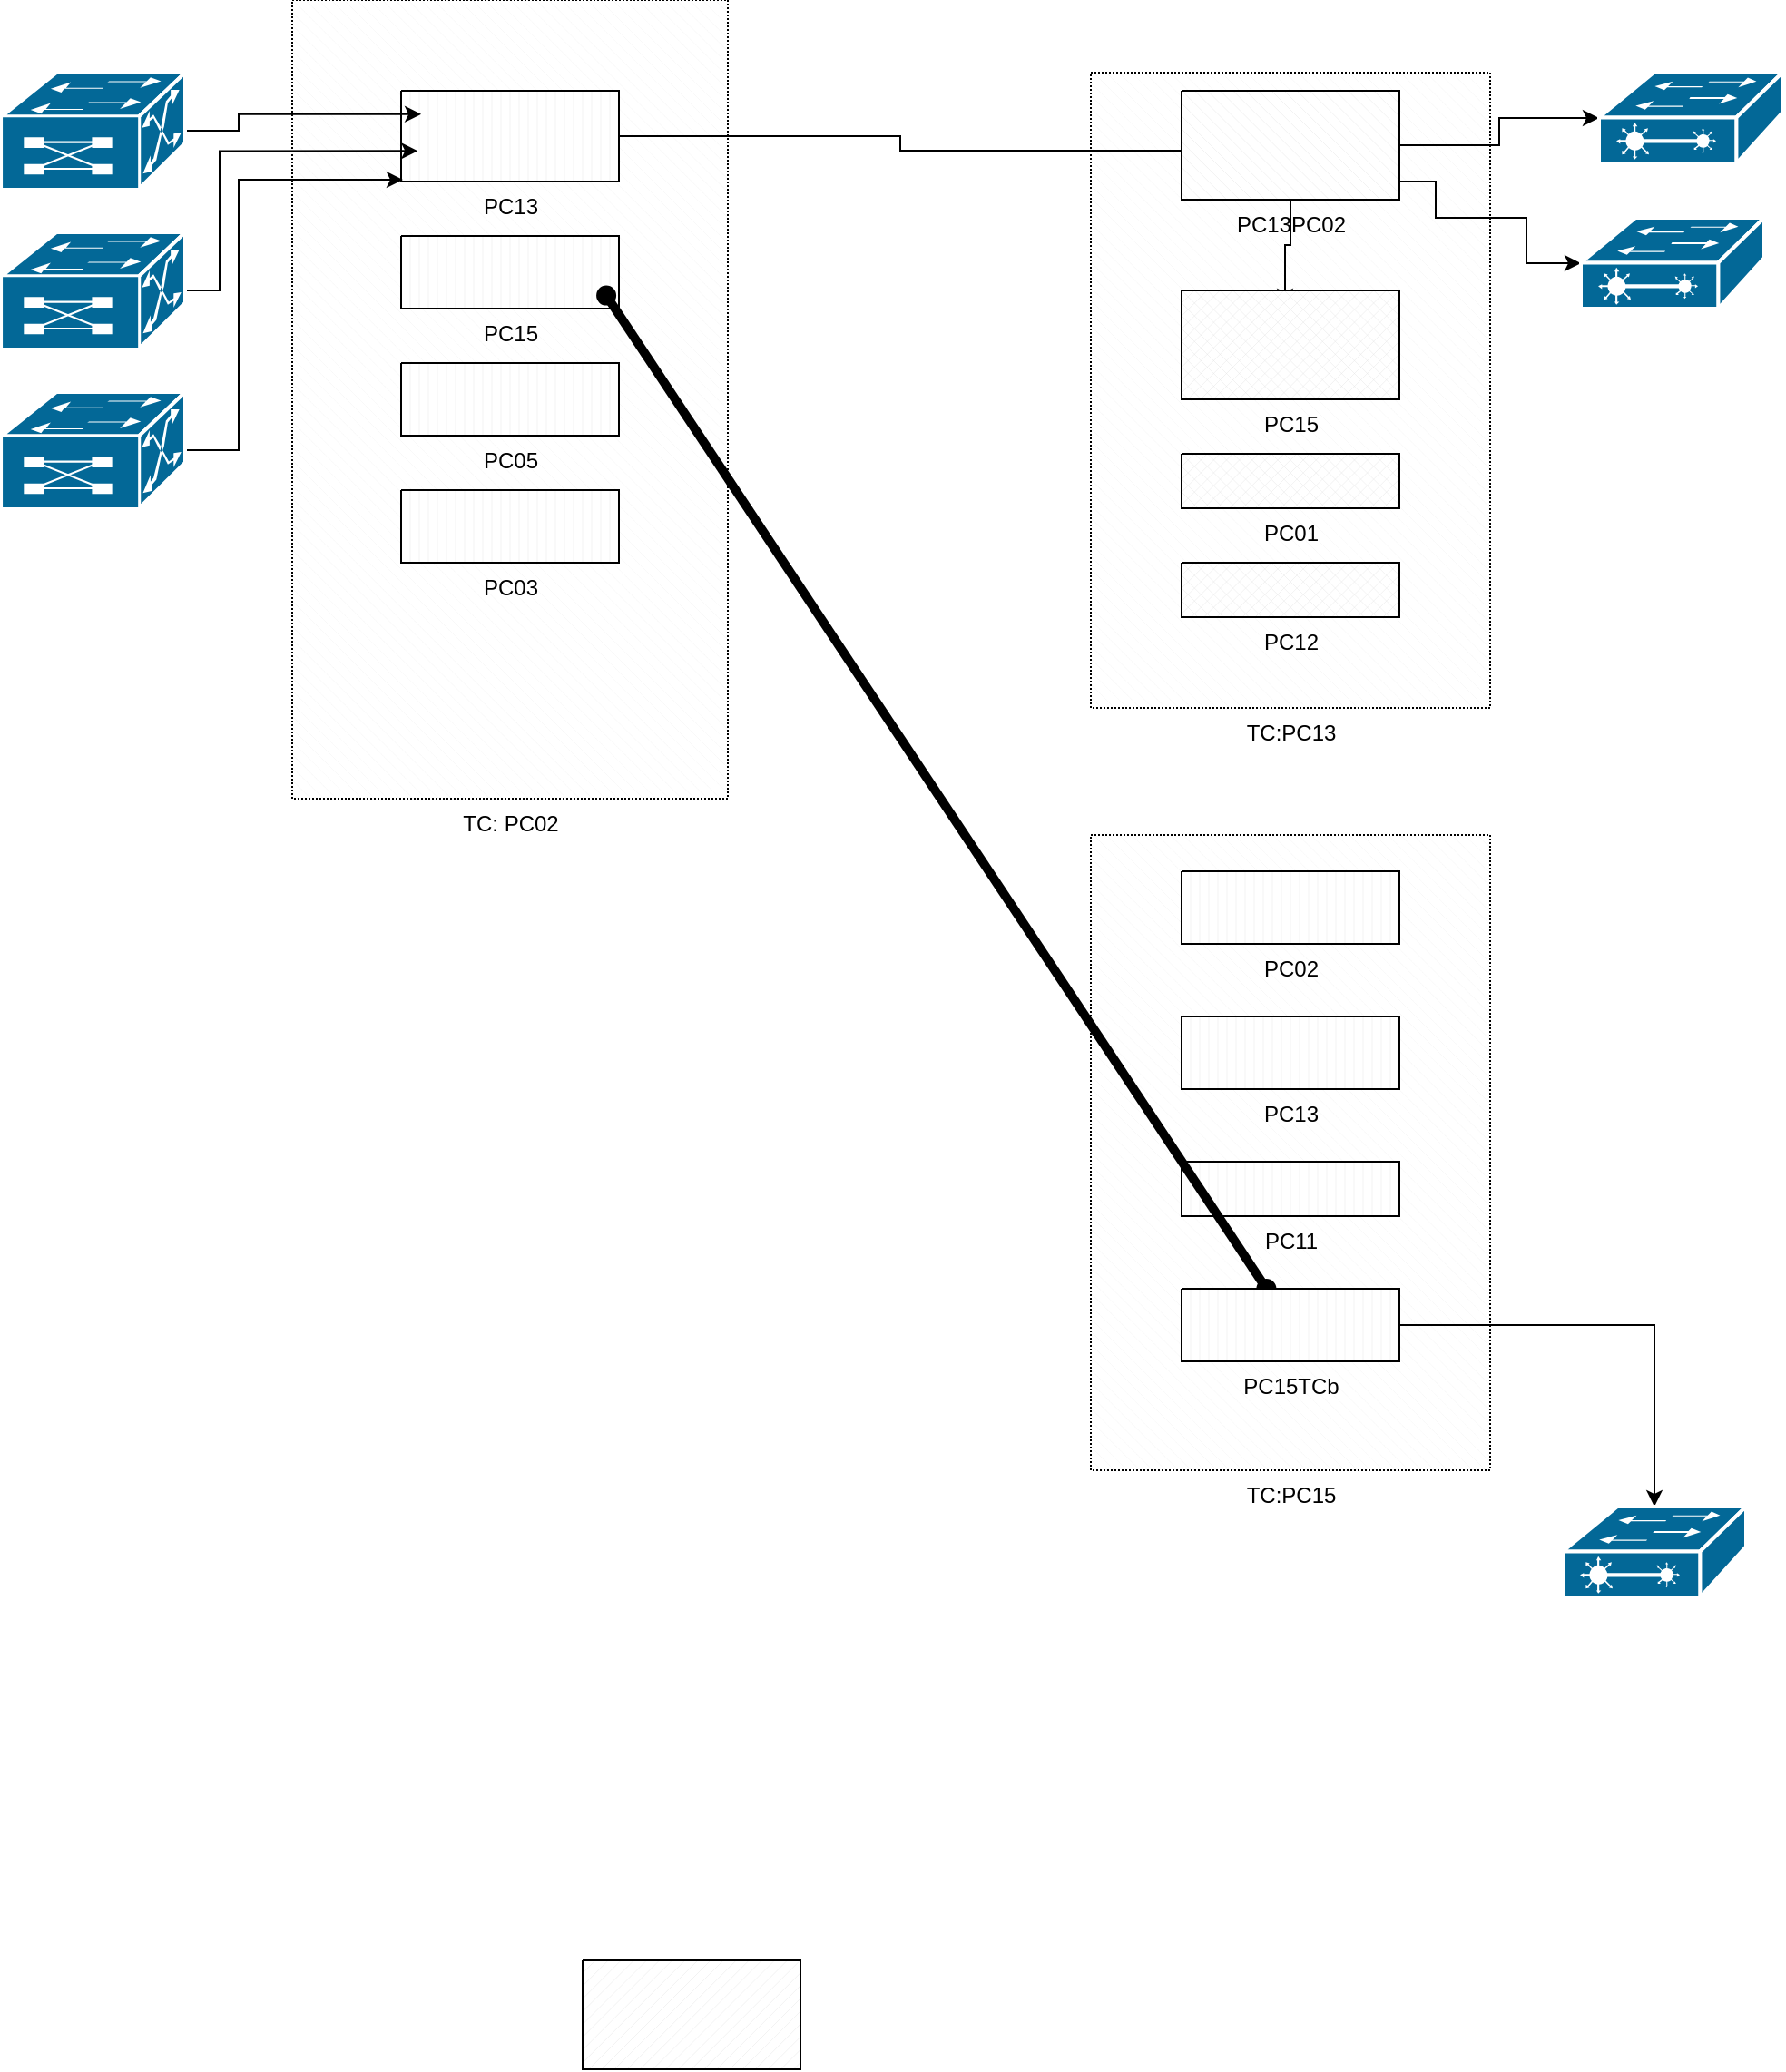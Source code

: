 <mxfile version="14.1.2" type="github"><diagram id="m6EBxNU7Jf6BSMx-fki8" name="Page-1"><mxGraphModel dx="2260" dy="757" grid="1" gridSize="10" guides="1" tooltips="1" connect="1" arrows="1" fold="1" page="1" pageScale="1" pageWidth="850" pageHeight="1100" math="0" shadow="0"><root><mxCell id="0"/><mxCell id="1" parent="0"/><mxCell id="pX517A5_orzHN1GtvzNi-13" value="TC:PC15" style="verticalLabelPosition=bottom;verticalAlign=top;html=1;shape=mxgraph.basic.patternFillRect;fillStyle=diagRev;step=5;fillStrokeWidth=0.2;fillStrokeColor=#dddddd;strokeColor=none;dashed=1;dashPattern=1 1;fillColor=none;" vertex="1" parent="1"><mxGeometry x="540" y="640" width="220" height="350" as="geometry"/></mxCell><mxCell id="pX517A5_orzHN1GtvzNi-8" value="TC: PC02" style="verticalLabelPosition=bottom;verticalAlign=top;html=1;shape=mxgraph.basic.patternFillRect;fillStyle=diagRev;step=5;fillStrokeWidth=0.2;fillStrokeColor=#dddddd;fillColor=none;strokeColor=none;dashed=1;dashPattern=1 1;" vertex="1" parent="1"><mxGeometry x="100" y="180" width="240" height="440" as="geometry"/></mxCell><mxCell id="pX517A5_orzHN1GtvzNi-9" value="TC:PC13" style="verticalLabelPosition=bottom;verticalAlign=top;html=1;shape=mxgraph.basic.patternFillRect;fillStyle=diagRev;step=5;fillStrokeWidth=0.2;fillStrokeColor=#dddddd;strokeColor=none;dashed=1;dashPattern=1 1;fillColor=none;" vertex="1" parent="1"><mxGeometry x="540" y="220" width="220" height="350" as="geometry"/></mxCell><mxCell id="pX517A5_orzHN1GtvzNi-5" style="edgeStyle=orthogonalEdgeStyle;rounded=0;orthogonalLoop=1;jettySize=auto;html=1;entryX=0.467;entryY=0.55;entryDx=0;entryDy=0;entryPerimeter=0;" edge="1" parent="1" source="pX517A5_orzHN1GtvzNi-1" target="pX517A5_orzHN1GtvzNi-2"><mxGeometry relative="1" as="geometry"/></mxCell><mxCell id="pX517A5_orzHN1GtvzNi-6" style="edgeStyle=orthogonalEdgeStyle;rounded=0;orthogonalLoop=1;jettySize=auto;html=1;entryX=0.475;entryY=0.133;entryDx=0;entryDy=0;entryPerimeter=0;" edge="1" parent="1" source="pX517A5_orzHN1GtvzNi-2" target="pX517A5_orzHN1GtvzNi-3"><mxGeometry relative="1" as="geometry"/></mxCell><mxCell id="pX517A5_orzHN1GtvzNi-24" style="edgeStyle=orthogonalEdgeStyle;rounded=0;orthogonalLoop=1;jettySize=auto;html=1;" edge="1" parent="1" source="pX517A5_orzHN1GtvzNi-2" target="pX517A5_orzHN1GtvzNi-23"><mxGeometry relative="1" as="geometry"/></mxCell><mxCell id="pX517A5_orzHN1GtvzNi-26" style="edgeStyle=orthogonalEdgeStyle;rounded=0;orthogonalLoop=1;jettySize=auto;html=1;" edge="1" parent="1" source="pX517A5_orzHN1GtvzNi-2" target="pX517A5_orzHN1GtvzNi-22"><mxGeometry relative="1" as="geometry"><mxPoint x="980" y="280" as="targetPoint"/><Array as="points"><mxPoint x="730" y="280"/><mxPoint x="730" y="300"/><mxPoint x="780" y="300"/><mxPoint x="780" y="325"/></Array></mxGeometry></mxCell><mxCell id="pX517A5_orzHN1GtvzNi-2" value="&lt;div align=&quot;left&quot;&gt;PC13PC02&lt;br&gt;&lt;/div&gt;" style="verticalLabelPosition=bottom;verticalAlign=top;html=1;shape=mxgraph.basic.patternFillRect;fillStyle=diagRev;step=5;fillStrokeWidth=0.2;fillStrokeColor=#dddddd;" vertex="1" parent="1"><mxGeometry x="590" y="230" width="120" height="60" as="geometry"/></mxCell><mxCell id="pX517A5_orzHN1GtvzNi-3" value="PC15" style="verticalLabelPosition=bottom;verticalAlign=top;html=1;shape=mxgraph.basic.patternFillRect;fillStyle=diagGrid;step=5;fillStrokeWidth=0.2;fillStrokeColor=#dddddd;" vertex="1" parent="1"><mxGeometry x="590" y="340" width="120" height="60" as="geometry"/></mxCell><mxCell id="pX517A5_orzHN1GtvzNi-4" value="" style="verticalLabelPosition=bottom;verticalAlign=top;html=1;shape=mxgraph.basic.patternFillRect;fillStyle=diag;step=5;fillStrokeWidth=0.2;fillStrokeColor=#dddddd;" vertex="1" parent="1"><mxGeometry x="260" y="1260" width="120" height="60" as="geometry"/></mxCell><mxCell id="pX517A5_orzHN1GtvzNi-10" value="PC01" style="verticalLabelPosition=bottom;verticalAlign=top;html=1;shape=mxgraph.basic.patternFillRect;fillStyle=diagGrid;step=5;fillStrokeWidth=0.2;fillStrokeColor=#dddddd;" vertex="1" parent="1"><mxGeometry x="590" y="430" width="120" height="30" as="geometry"/></mxCell><mxCell id="pX517A5_orzHN1GtvzNi-11" value="PC12" style="verticalLabelPosition=bottom;verticalAlign=top;html=1;shape=mxgraph.basic.patternFillRect;fillStyle=diagGrid;step=5;fillStrokeWidth=0.2;fillStrokeColor=#dddddd;" vertex="1" parent="1"><mxGeometry x="590" y="490" width="120" height="30" as="geometry"/></mxCell><mxCell id="pX517A5_orzHN1GtvzNi-7" value="PC15" style="verticalLabelPosition=bottom;verticalAlign=top;html=1;shape=mxgraph.basic.patternFillRect;fillStyle=vert;step=5;fillStrokeWidth=0.2;fillStrokeColor=#dddddd;" vertex="1" parent="1"><mxGeometry x="160" y="310" width="120" height="40" as="geometry"/></mxCell><mxCell id="pX517A5_orzHN1GtvzNi-1" value="PC13" style="verticalLabelPosition=bottom;verticalAlign=top;html=1;shape=mxgraph.basic.patternFillRect;fillStyle=vert;step=5;fillStrokeWidth=0.2;fillStrokeColor=#dddddd;" vertex="1" parent="1"><mxGeometry x="160" y="230" width="120" height="50" as="geometry"/></mxCell><mxCell id="pX517A5_orzHN1GtvzNi-12" value="PC02" style="verticalLabelPosition=bottom;verticalAlign=top;html=1;shape=mxgraph.basic.patternFillRect;fillStyle=vert;step=5;fillStrokeWidth=0.2;fillStrokeColor=#dddddd;" vertex="1" parent="1"><mxGeometry x="590" y="660" width="120" height="40" as="geometry"/></mxCell><mxCell id="pX517A5_orzHN1GtvzNi-14" value="PC13" style="verticalLabelPosition=bottom;verticalAlign=top;html=1;shape=mxgraph.basic.patternFillRect;fillStyle=vert;step=5;fillStrokeWidth=0.2;fillStrokeColor=#dddddd;" vertex="1" parent="1"><mxGeometry x="590" y="740" width="120" height="40" as="geometry"/></mxCell><mxCell id="pX517A5_orzHN1GtvzNi-15" value="PC11" style="verticalLabelPosition=bottom;verticalAlign=top;html=1;shape=mxgraph.basic.patternFillRect;fillStyle=vert;step=5;fillStrokeWidth=0.2;fillStrokeColor=#dddddd;" vertex="1" parent="1"><mxGeometry x="590" y="820" width="120" height="30" as="geometry"/></mxCell><mxCell id="pX517A5_orzHN1GtvzNi-31" style="edgeStyle=orthogonalEdgeStyle;rounded=0;orthogonalLoop=1;jettySize=auto;html=1;" edge="1" parent="1" source="pX517A5_orzHN1GtvzNi-16" target="pX517A5_orzHN1GtvzNi-30"><mxGeometry relative="1" as="geometry"/></mxCell><mxCell id="pX517A5_orzHN1GtvzNi-32" style="edgeStyle=none;rounded=0;orthogonalLoop=1;jettySize=auto;html=1;entryX=0.721;entryY=0.37;entryDx=0;entryDy=0;entryPerimeter=0;endArrow=oval;endFill=1;startArrow=oval;startFill=1;strokeWidth=5;" edge="1" parent="1" source="pX517A5_orzHN1GtvzNi-16" target="pX517A5_orzHN1GtvzNi-8"><mxGeometry relative="1" as="geometry"/></mxCell><mxCell id="pX517A5_orzHN1GtvzNi-16" value="PC15TCb" style="verticalLabelPosition=bottom;verticalAlign=top;html=1;shape=mxgraph.basic.patternFillRect;fillStyle=vert;step=5;fillStrokeWidth=0.2;fillStrokeColor=#dddddd;" vertex="1" parent="1"><mxGeometry x="590" y="890" width="120" height="40" as="geometry"/></mxCell><mxCell id="pX517A5_orzHN1GtvzNi-27" style="edgeStyle=orthogonalEdgeStyle;rounded=0;orthogonalLoop=1;jettySize=auto;html=1;entryX=0.296;entryY=0.143;entryDx=0;entryDy=0;entryPerimeter=0;" edge="1" parent="1" source="pX517A5_orzHN1GtvzNi-17" target="pX517A5_orzHN1GtvzNi-8"><mxGeometry relative="1" as="geometry"/></mxCell><mxCell id="pX517A5_orzHN1GtvzNi-17" value="" style="shape=mxgraph.cisco.switches.multiswitch_device;html=1;pointerEvents=1;dashed=0;fillColor=#036897;strokeColor=#ffffff;strokeWidth=2;verticalLabelPosition=bottom;verticalAlign=top;align=center;outlineConnect=0;dashPattern=1 1;" vertex="1" parent="1"><mxGeometry x="-60" y="220" width="101" height="64" as="geometry"/></mxCell><mxCell id="pX517A5_orzHN1GtvzNi-28" style="edgeStyle=orthogonalEdgeStyle;rounded=0;orthogonalLoop=1;jettySize=auto;html=1;entryX=0.288;entryY=0.189;entryDx=0;entryDy=0;entryPerimeter=0;" edge="1" parent="1" source="pX517A5_orzHN1GtvzNi-18" target="pX517A5_orzHN1GtvzNi-8"><mxGeometry relative="1" as="geometry"><Array as="points"><mxPoint x="60" y="340"/><mxPoint x="60" y="263"/></Array></mxGeometry></mxCell><mxCell id="pX517A5_orzHN1GtvzNi-18" value="" style="shape=mxgraph.cisco.switches.multiswitch_device;html=1;pointerEvents=1;dashed=0;fillColor=#036897;strokeColor=#ffffff;strokeWidth=2;verticalLabelPosition=bottom;verticalAlign=top;align=center;outlineConnect=0;dashPattern=1 1;" vertex="1" parent="1"><mxGeometry x="-60" y="308" width="101" height="64" as="geometry"/></mxCell><mxCell id="pX517A5_orzHN1GtvzNi-29" style="edgeStyle=orthogonalEdgeStyle;rounded=0;orthogonalLoop=1;jettySize=auto;html=1;entryX=0.254;entryY=0.225;entryDx=0;entryDy=0;entryPerimeter=0;" edge="1" parent="1" source="pX517A5_orzHN1GtvzNi-19" target="pX517A5_orzHN1GtvzNi-8"><mxGeometry relative="1" as="geometry"/></mxCell><mxCell id="pX517A5_orzHN1GtvzNi-19" value="" style="shape=mxgraph.cisco.switches.multiswitch_device;html=1;pointerEvents=1;dashed=0;fillColor=#036897;strokeColor=#ffffff;strokeWidth=2;verticalLabelPosition=bottom;verticalAlign=top;align=center;outlineConnect=0;dashPattern=1 1;" vertex="1" parent="1"><mxGeometry x="-60" y="396" width="101" height="64" as="geometry"/></mxCell><mxCell id="pX517A5_orzHN1GtvzNi-20" value="PC05" style="verticalLabelPosition=bottom;verticalAlign=top;html=1;shape=mxgraph.basic.patternFillRect;fillStyle=vert;step=5;fillStrokeWidth=0.2;fillStrokeColor=#dddddd;" vertex="1" parent="1"><mxGeometry x="160" y="380" width="120" height="40" as="geometry"/></mxCell><mxCell id="pX517A5_orzHN1GtvzNi-21" value="PC03" style="verticalLabelPosition=bottom;verticalAlign=top;html=1;shape=mxgraph.basic.patternFillRect;fillStyle=vert;step=5;fillStrokeWidth=0.2;fillStrokeColor=#dddddd;" vertex="1" parent="1"><mxGeometry x="160" y="450" width="120" height="40" as="geometry"/></mxCell><mxCell id="pX517A5_orzHN1GtvzNi-22" value="" style="shape=mxgraph.cisco.switches.layer_2_remote_switch;html=1;pointerEvents=1;dashed=0;fillColor=#036897;strokeColor=#ffffff;strokeWidth=2;verticalLabelPosition=bottom;verticalAlign=top;align=center;outlineConnect=0;dashPattern=1 1;" vertex="1" parent="1"><mxGeometry x="810" y="300" width="101" height="50" as="geometry"/></mxCell><mxCell id="pX517A5_orzHN1GtvzNi-23" value="" style="shape=mxgraph.cisco.switches.layer_2_remote_switch;html=1;pointerEvents=1;dashed=0;fillColor=#036897;strokeColor=#ffffff;strokeWidth=2;verticalLabelPosition=bottom;verticalAlign=top;align=center;outlineConnect=0;dashPattern=1 1;" vertex="1" parent="1"><mxGeometry x="820" y="220" width="101" height="50" as="geometry"/></mxCell><mxCell id="pX517A5_orzHN1GtvzNi-30" value="" style="shape=mxgraph.cisco.switches.layer_2_remote_switch;html=1;pointerEvents=1;dashed=0;fillColor=#036897;strokeColor=#ffffff;strokeWidth=2;verticalLabelPosition=bottom;verticalAlign=top;align=center;outlineConnect=0;dashPattern=1 1;" vertex="1" parent="1"><mxGeometry x="800" y="1010" width="101" height="50" as="geometry"/></mxCell></root></mxGraphModel></diagram></mxfile>